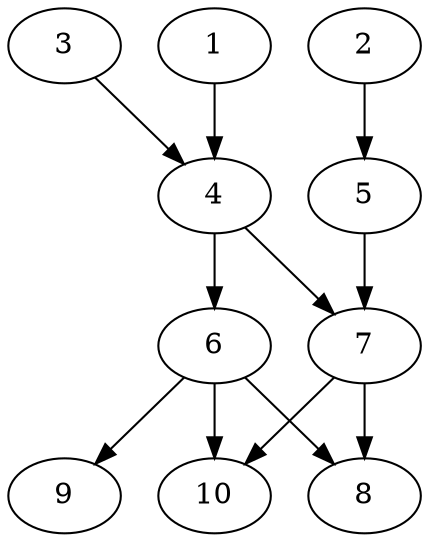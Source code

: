 // DAG automatically generated by daggen at Thu Oct  3 13:58:04 2019
// ./daggen --dot -n 10 --ccr 0.3 --fat 0.5 --regular 0.9 --density 0.6 --mindata 5242880 --maxdata 52428800 
digraph G {
  1 [size="50216960", alpha="0.04", expect_size="15065088"] 
  1 -> 4 [size ="15065088"]
  2 [size="100608000", alpha="0.07", expect_size="30182400"] 
  2 -> 5 [size ="30182400"]
  3 [size="21562027", alpha="0.03", expect_size="6468608"] 
  3 -> 4 [size ="6468608"]
  4 [size="67130027", alpha="0.02", expect_size="20139008"] 
  4 -> 6 [size ="20139008"]
  4 -> 7 [size ="20139008"]
  5 [size="107543893", alpha="0.10", expect_size="32263168"] 
  5 -> 7 [size ="32263168"]
  6 [size="136079360", alpha="0.06", expect_size="40823808"] 
  6 -> 8 [size ="40823808"]
  6 -> 9 [size ="40823808"]
  6 -> 10 [size ="40823808"]
  7 [size="31074987", alpha="0.04", expect_size="9322496"] 
  7 -> 8 [size ="9322496"]
  7 -> 10 [size ="9322496"]
  8 [size="30822400", alpha="0.19", expect_size="9246720"] 
  9 [size="37478400", alpha="0.00", expect_size="11243520"] 
  10 [size="26292907", alpha="0.08", expect_size="7887872"] 
}
